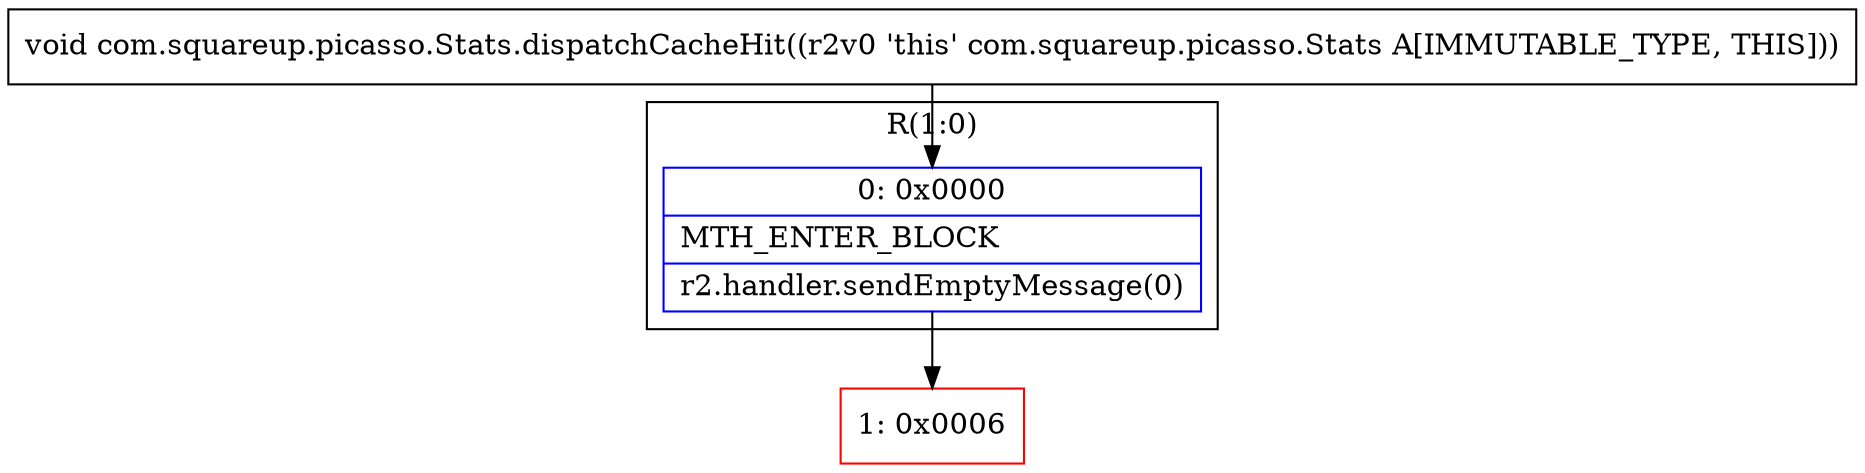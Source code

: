 digraph "CFG forcom.squareup.picasso.Stats.dispatchCacheHit()V" {
subgraph cluster_Region_810767780 {
label = "R(1:0)";
node [shape=record,color=blue];
Node_0 [shape=record,label="{0\:\ 0x0000|MTH_ENTER_BLOCK\l|r2.handler.sendEmptyMessage(0)\l}"];
}
Node_1 [shape=record,color=red,label="{1\:\ 0x0006}"];
MethodNode[shape=record,label="{void com.squareup.picasso.Stats.dispatchCacheHit((r2v0 'this' com.squareup.picasso.Stats A[IMMUTABLE_TYPE, THIS])) }"];
MethodNode -> Node_0;
Node_0 -> Node_1;
}

